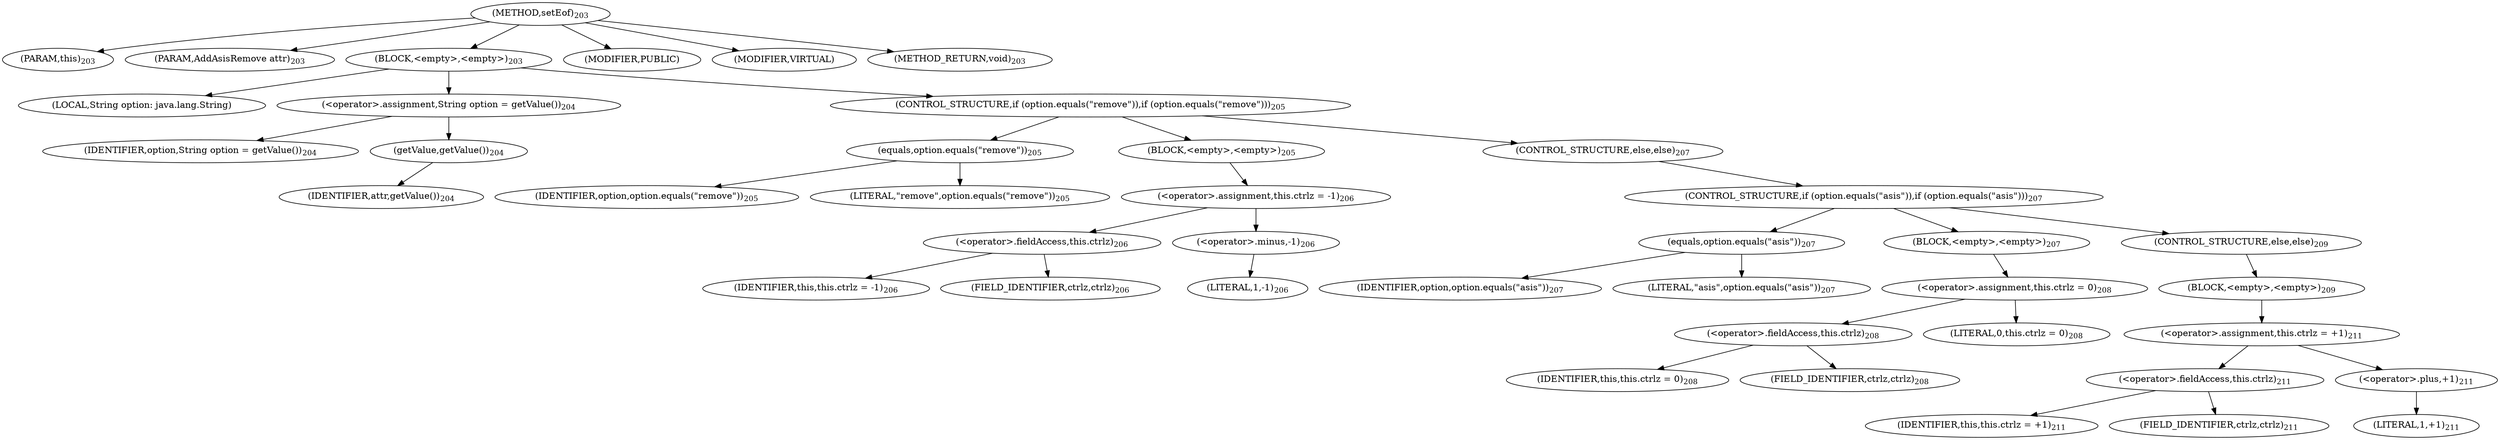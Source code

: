 digraph "setEof" {  
"229" [label = <(METHOD,setEof)<SUB>203</SUB>> ]
"230" [label = <(PARAM,this)<SUB>203</SUB>> ]
"231" [label = <(PARAM,AddAsisRemove attr)<SUB>203</SUB>> ]
"232" [label = <(BLOCK,&lt;empty&gt;,&lt;empty&gt;)<SUB>203</SUB>> ]
"233" [label = <(LOCAL,String option: java.lang.String)> ]
"234" [label = <(&lt;operator&gt;.assignment,String option = getValue())<SUB>204</SUB>> ]
"235" [label = <(IDENTIFIER,option,String option = getValue())<SUB>204</SUB>> ]
"236" [label = <(getValue,getValue())<SUB>204</SUB>> ]
"237" [label = <(IDENTIFIER,attr,getValue())<SUB>204</SUB>> ]
"238" [label = <(CONTROL_STRUCTURE,if (option.equals(&quot;remove&quot;)),if (option.equals(&quot;remove&quot;)))<SUB>205</SUB>> ]
"239" [label = <(equals,option.equals(&quot;remove&quot;))<SUB>205</SUB>> ]
"240" [label = <(IDENTIFIER,option,option.equals(&quot;remove&quot;))<SUB>205</SUB>> ]
"241" [label = <(LITERAL,&quot;remove&quot;,option.equals(&quot;remove&quot;))<SUB>205</SUB>> ]
"242" [label = <(BLOCK,&lt;empty&gt;,&lt;empty&gt;)<SUB>205</SUB>> ]
"243" [label = <(&lt;operator&gt;.assignment,this.ctrlz = -1)<SUB>206</SUB>> ]
"244" [label = <(&lt;operator&gt;.fieldAccess,this.ctrlz)<SUB>206</SUB>> ]
"245" [label = <(IDENTIFIER,this,this.ctrlz = -1)<SUB>206</SUB>> ]
"246" [label = <(FIELD_IDENTIFIER,ctrlz,ctrlz)<SUB>206</SUB>> ]
"247" [label = <(&lt;operator&gt;.minus,-1)<SUB>206</SUB>> ]
"248" [label = <(LITERAL,1,-1)<SUB>206</SUB>> ]
"249" [label = <(CONTROL_STRUCTURE,else,else)<SUB>207</SUB>> ]
"250" [label = <(CONTROL_STRUCTURE,if (option.equals(&quot;asis&quot;)),if (option.equals(&quot;asis&quot;)))<SUB>207</SUB>> ]
"251" [label = <(equals,option.equals(&quot;asis&quot;))<SUB>207</SUB>> ]
"252" [label = <(IDENTIFIER,option,option.equals(&quot;asis&quot;))<SUB>207</SUB>> ]
"253" [label = <(LITERAL,&quot;asis&quot;,option.equals(&quot;asis&quot;))<SUB>207</SUB>> ]
"254" [label = <(BLOCK,&lt;empty&gt;,&lt;empty&gt;)<SUB>207</SUB>> ]
"255" [label = <(&lt;operator&gt;.assignment,this.ctrlz = 0)<SUB>208</SUB>> ]
"256" [label = <(&lt;operator&gt;.fieldAccess,this.ctrlz)<SUB>208</SUB>> ]
"257" [label = <(IDENTIFIER,this,this.ctrlz = 0)<SUB>208</SUB>> ]
"258" [label = <(FIELD_IDENTIFIER,ctrlz,ctrlz)<SUB>208</SUB>> ]
"259" [label = <(LITERAL,0,this.ctrlz = 0)<SUB>208</SUB>> ]
"260" [label = <(CONTROL_STRUCTURE,else,else)<SUB>209</SUB>> ]
"261" [label = <(BLOCK,&lt;empty&gt;,&lt;empty&gt;)<SUB>209</SUB>> ]
"262" [label = <(&lt;operator&gt;.assignment,this.ctrlz = +1)<SUB>211</SUB>> ]
"263" [label = <(&lt;operator&gt;.fieldAccess,this.ctrlz)<SUB>211</SUB>> ]
"264" [label = <(IDENTIFIER,this,this.ctrlz = +1)<SUB>211</SUB>> ]
"265" [label = <(FIELD_IDENTIFIER,ctrlz,ctrlz)<SUB>211</SUB>> ]
"266" [label = <(&lt;operator&gt;.plus,+1)<SUB>211</SUB>> ]
"267" [label = <(LITERAL,1,+1)<SUB>211</SUB>> ]
"268" [label = <(MODIFIER,PUBLIC)> ]
"269" [label = <(MODIFIER,VIRTUAL)> ]
"270" [label = <(METHOD_RETURN,void)<SUB>203</SUB>> ]
  "229" -> "230" 
  "229" -> "231" 
  "229" -> "232" 
  "229" -> "268" 
  "229" -> "269" 
  "229" -> "270" 
  "232" -> "233" 
  "232" -> "234" 
  "232" -> "238" 
  "234" -> "235" 
  "234" -> "236" 
  "236" -> "237" 
  "238" -> "239" 
  "238" -> "242" 
  "238" -> "249" 
  "239" -> "240" 
  "239" -> "241" 
  "242" -> "243" 
  "243" -> "244" 
  "243" -> "247" 
  "244" -> "245" 
  "244" -> "246" 
  "247" -> "248" 
  "249" -> "250" 
  "250" -> "251" 
  "250" -> "254" 
  "250" -> "260" 
  "251" -> "252" 
  "251" -> "253" 
  "254" -> "255" 
  "255" -> "256" 
  "255" -> "259" 
  "256" -> "257" 
  "256" -> "258" 
  "260" -> "261" 
  "261" -> "262" 
  "262" -> "263" 
  "262" -> "266" 
  "263" -> "264" 
  "263" -> "265" 
  "266" -> "267" 
}
